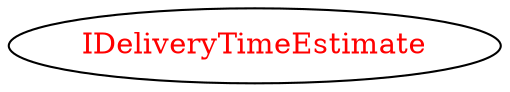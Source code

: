 digraph dependencyGraph {
 concentrate=true;
 ranksep="2.0";
 rankdir="LR"; 
 splines="ortho";
"IDeliveryTimeEstimate" [fontcolor="red"];
}